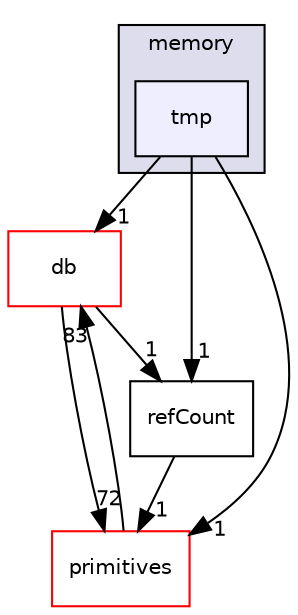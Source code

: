 digraph "src/OpenFOAM/memory/tmp" {
  bgcolor=transparent;
  compound=true
  node [ fontsize="10", fontname="Helvetica"];
  edge [ labelfontsize="10", labelfontname="Helvetica"];
  subgraph clusterdir_385a22dcc2f7120acb0f1a7a832b3b8d {
    graph [ bgcolor="#ddddee", pencolor="black", label="memory" fontname="Helvetica", fontsize="10", URL="dir_385a22dcc2f7120acb0f1a7a832b3b8d.html"]
  dir_f816ffe2c61d4ca1e011e665e27bb573 [shape=box, label="tmp", style="filled", fillcolor="#eeeeff", pencolor="black", URL="dir_f816ffe2c61d4ca1e011e665e27bb573.html"];
  }
  dir_63c634f7a7cfd679ac26c67fb30fc32f [shape=box label="db" color="red" URL="dir_63c634f7a7cfd679ac26c67fb30fc32f.html"];
  dir_3e50f45338116b169052b428016851aa [shape=box label="primitives" color="red" URL="dir_3e50f45338116b169052b428016851aa.html"];
  dir_f0a1caf987ef48e35efc27aa71e4f1c7 [shape=box label="refCount" URL="dir_f0a1caf987ef48e35efc27aa71e4f1c7.html"];
  dir_63c634f7a7cfd679ac26c67fb30fc32f->dir_3e50f45338116b169052b428016851aa [headlabel="72", labeldistance=1.5 headhref="dir_001953_002325.html"];
  dir_63c634f7a7cfd679ac26c67fb30fc32f->dir_f0a1caf987ef48e35efc27aa71e4f1c7 [headlabel="1", labeldistance=1.5 headhref="dir_001953_002223.html"];
  dir_3e50f45338116b169052b428016851aa->dir_63c634f7a7cfd679ac26c67fb30fc32f [headlabel="83", labeldistance=1.5 headhref="dir_002325_001953.html"];
  dir_f0a1caf987ef48e35efc27aa71e4f1c7->dir_3e50f45338116b169052b428016851aa [headlabel="1", labeldistance=1.5 headhref="dir_002223_002325.html"];
  dir_f816ffe2c61d4ca1e011e665e27bb573->dir_63c634f7a7cfd679ac26c67fb30fc32f [headlabel="1", labeldistance=1.5 headhref="dir_002224_001953.html"];
  dir_f816ffe2c61d4ca1e011e665e27bb573->dir_3e50f45338116b169052b428016851aa [headlabel="1", labeldistance=1.5 headhref="dir_002224_002325.html"];
  dir_f816ffe2c61d4ca1e011e665e27bb573->dir_f0a1caf987ef48e35efc27aa71e4f1c7 [headlabel="1", labeldistance=1.5 headhref="dir_002224_002223.html"];
}
